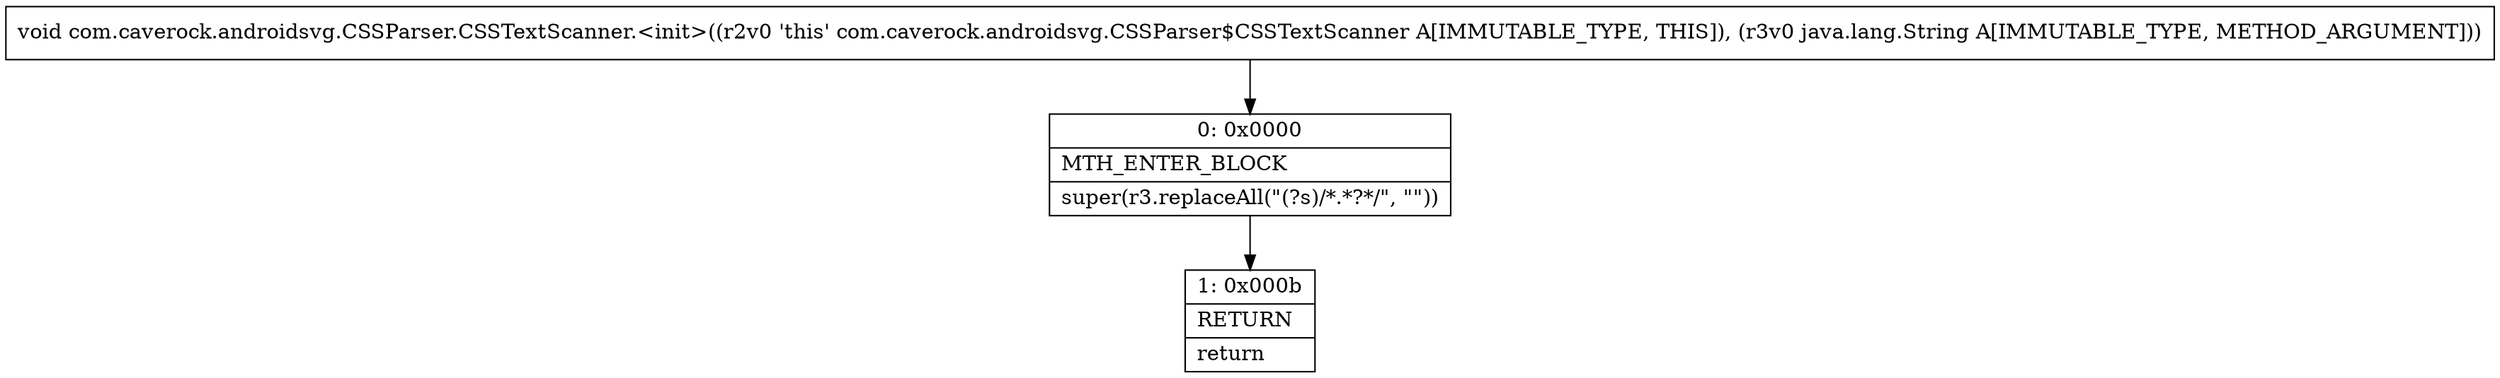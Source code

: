 digraph "CFG forcom.caverock.androidsvg.CSSParser.CSSTextScanner.\<init\>(Ljava\/lang\/String;)V" {
Node_0 [shape=record,label="{0\:\ 0x0000|MTH_ENTER_BLOCK\l|super(r3.replaceAll(\"(?s)\/*.*?*\/\", \"\"))\l}"];
Node_1 [shape=record,label="{1\:\ 0x000b|RETURN\l|return\l}"];
MethodNode[shape=record,label="{void com.caverock.androidsvg.CSSParser.CSSTextScanner.\<init\>((r2v0 'this' com.caverock.androidsvg.CSSParser$CSSTextScanner A[IMMUTABLE_TYPE, THIS]), (r3v0 java.lang.String A[IMMUTABLE_TYPE, METHOD_ARGUMENT])) }"];
MethodNode -> Node_0;
Node_0 -> Node_1;
}

